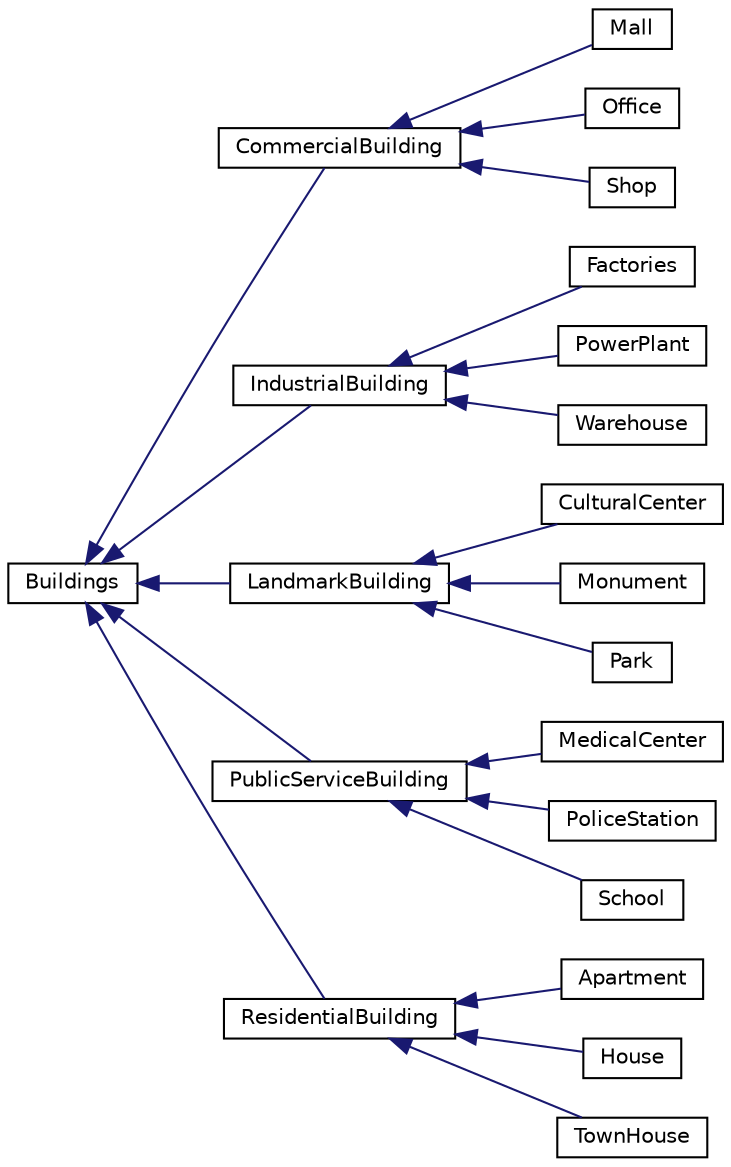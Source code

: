 digraph "Graphical Class Hierarchy"
{
 // LATEX_PDF_SIZE
  edge [fontname="Helvetica",fontsize="10",labelfontname="Helvetica",labelfontsize="10"];
  node [fontname="Helvetica",fontsize="10",shape=record];
  rankdir="LR";
  Node0 [label="Buildings",height=0.2,width=0.4,color="black", fillcolor="white", style="filled",URL="$classBuildings.html",tooltip="Abstract base class representing a building with basic utilities and resource requirements."];
  Node0 -> Node1 [dir="back",color="midnightblue",fontsize="10",style="solid",fontname="Helvetica"];
  Node1 [label="CommercialBuilding",height=0.2,width=0.4,color="black", fillcolor="white", style="filled",URL="$classCommercialBuilding.html",tooltip="Represents a commercial building with specific business-related attributes."];
  Node1 -> Node2 [dir="back",color="midnightblue",fontsize="10",style="solid",fontname="Helvetica"];
  Node2 [label="Mall",height=0.2,width=0.4,color="black", fillcolor="white", style="filled",URL="$classMall.html",tooltip="Represents a mall, inheriting from CommercialBuilding."];
  Node1 -> Node3 [dir="back",color="midnightblue",fontsize="10",style="solid",fontname="Helvetica"];
  Node3 [label="Office",height=0.2,width=0.4,color="black", fillcolor="white", style="filled",URL="$classOffice.html",tooltip="Represents an office building, inheriting from the CommercialBuilding class."];
  Node1 -> Node4 [dir="back",color="midnightblue",fontsize="10",style="solid",fontname="Helvetica"];
  Node4 [label="Shop",height=0.2,width=0.4,color="black", fillcolor="white", style="filled",URL="$classShop.html",tooltip="Class representing a shop, inheriting from CommercialBuilding."];
  Node0 -> Node5 [dir="back",color="midnightblue",fontsize="10",style="solid",fontname="Helvetica"];
  Node5 [label="IndustrialBuilding",height=0.2,width=0.4,color="black", fillcolor="white", style="filled",URL="$classIndustrialBuilding.html",tooltip="Represents an industrial building, inheriting from Buildings."];
  Node5 -> Node6 [dir="back",color="midnightblue",fontsize="10",style="solid",fontname="Helvetica"];
  Node6 [label="Factories",height=0.2,width=0.4,color="black", fillcolor="white", style="filled",URL="$classFactories.html",tooltip="Represents an industrial building that functions as a factory, inheriting from IndustrialBuilding."];
  Node5 -> Node7 [dir="back",color="midnightblue",fontsize="10",style="solid",fontname="Helvetica"];
  Node7 [label="PowerPlant",height=0.2,width=0.4,color="black", fillcolor="white", style="filled",URL="$classPowerPlant.html",tooltip="Class representing a power plant, inheriting from IndustrialBuilding."];
  Node5 -> Node8 [dir="back",color="midnightblue",fontsize="10",style="solid",fontname="Helvetica"];
  Node8 [label="Warehouse",height=0.2,width=0.4,color="black", fillcolor="white", style="filled",URL="$classWarehouse.html",tooltip="Represents a warehouse building, inheriting from IndustrialBuilding."];
  Node0 -> Node9 [dir="back",color="midnightblue",fontsize="10",style="solid",fontname="Helvetica"];
  Node9 [label="LandmarkBuilding",height=0.2,width=0.4,color="black", fillcolor="white", style="filled",URL="$classLandmarkBuilding.html",tooltip="Represents a landmark building, inheriting from Buildings."];
  Node9 -> Node10 [dir="back",color="midnightblue",fontsize="10",style="solid",fontname="Helvetica"];
  Node10 [label="CulturalCenter",height=0.2,width=0.4,color="black", fillcolor="white", style="filled",URL="$classCulturalCenter.html",tooltip="Represents a cultural center building, inheriting from LandmarkBuilding."];
  Node9 -> Node11 [dir="back",color="midnightblue",fontsize="10",style="solid",fontname="Helvetica"];
  Node11 [label="Monument",height=0.2,width=0.4,color="black", fillcolor="white", style="filled",URL="$classMonument.html",tooltip="Represents a monument, inheriting from LandmarkBuilding."];
  Node9 -> Node12 [dir="back",color="midnightblue",fontsize="10",style="solid",fontname="Helvetica"];
  Node12 [label="Park",height=0.2,width=0.4,color="black", fillcolor="white", style="filled",URL="$classPark.html",tooltip="Represents a park as a type of landmark building."];
  Node0 -> Node13 [dir="back",color="midnightblue",fontsize="10",style="solid",fontname="Helvetica"];
  Node13 [label="PublicServiceBuilding",height=0.2,width=0.4,color="black", fillcolor="white", style="filled",URL="$classPublicServiceBuilding.html",tooltip="Abstract class representing a public service building, inheriting from Buildings."];
  Node13 -> Node14 [dir="back",color="midnightblue",fontsize="10",style="solid",fontname="Helvetica"];
  Node14 [label="MedicalCenter",height=0.2,width=0.4,color="black", fillcolor="white", style="filled",URL="$classMedicalCenter.html",tooltip="Represents a medical center, inheriting from PublicServiceBuilding."];
  Node13 -> Node15 [dir="back",color="midnightblue",fontsize="10",style="solid",fontname="Helvetica"];
  Node15 [label="PoliceStation",height=0.2,width=0.4,color="black", fillcolor="white", style="filled",URL="$classPoliceStation.html",tooltip="Represents a police station as a type of public service building."];
  Node13 -> Node16 [dir="back",color="midnightblue",fontsize="10",style="solid",fontname="Helvetica"];
  Node16 [label="School",height=0.2,width=0.4,color="black", fillcolor="white", style="filled",URL="$classSchool.html",tooltip="Class representing a school, inheriting from PublicServiceBuilding."];
  Node0 -> Node17 [dir="back",color="midnightblue",fontsize="10",style="solid",fontname="Helvetica"];
  Node17 [label="ResidentialBuilding",height=0.2,width=0.4,color="black", fillcolor="white", style="filled",URL="$classResidentialBuilding.html",tooltip="Abstract class representing a residential building, inheriting from Buildings."];
  Node17 -> Node18 [dir="back",color="midnightblue",fontsize="10",style="solid",fontname="Helvetica"];
  Node18 [label="Apartment",height=0.2,width=0.4,color="black", fillcolor="white", style="filled",URL="$classApartment.html",tooltip="Represents an apartment building that inherits from ResidentialBuilding."];
  Node17 -> Node19 [dir="back",color="midnightblue",fontsize="10",style="solid",fontname="Helvetica"];
  Node19 [label="House",height=0.2,width=0.4,color="black", fillcolor="white", style="filled",URL="$classHouse.html",tooltip="Represents a house, inheriting from ResidentialBuilding."];
  Node17 -> Node20 [dir="back",color="midnightblue",fontsize="10",style="solid",fontname="Helvetica"];
  Node20 [label="TownHouse",height=0.2,width=0.4,color="black", fillcolor="white", style="filled",URL="$classTownHouse.html",tooltip="Represents a townhouse, a type of residential building."];
}
